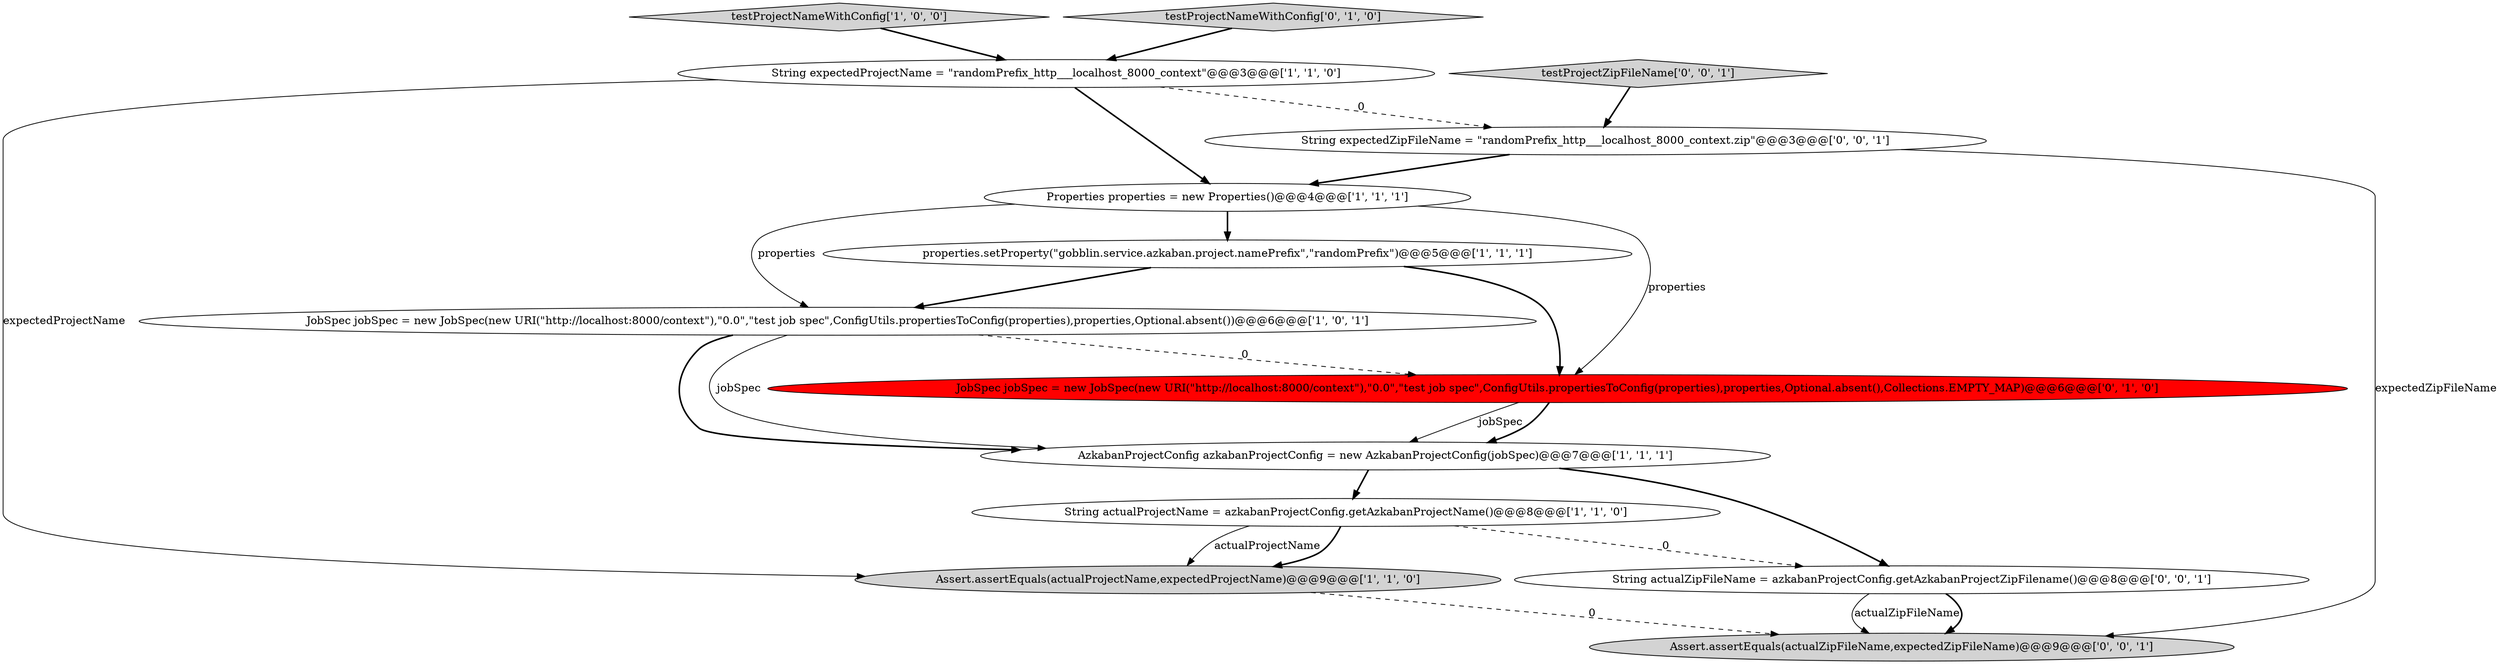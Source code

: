 digraph {
8 [style = filled, label = "JobSpec jobSpec = new JobSpec(new URI(\"http://localhost:8000/context\"),\"0.0\",\"test job spec\",ConfigUtils.propertiesToConfig(properties),properties,Optional.absent(),Collections.EMPTY_MAP)@@@6@@@['0', '1', '0']", fillcolor = red, shape = ellipse image = "AAA1AAABBB2BBB"];
0 [style = filled, label = "testProjectNameWithConfig['1', '0', '0']", fillcolor = lightgray, shape = diamond image = "AAA0AAABBB1BBB"];
7 [style = filled, label = "JobSpec jobSpec = new JobSpec(new URI(\"http://localhost:8000/context\"),\"0.0\",\"test job spec\",ConfigUtils.propertiesToConfig(properties),properties,Optional.absent())@@@6@@@['1', '0', '1']", fillcolor = white, shape = ellipse image = "AAA0AAABBB1BBB"];
11 [style = filled, label = "testProjectZipFileName['0', '0', '1']", fillcolor = lightgray, shape = diamond image = "AAA0AAABBB3BBB"];
9 [style = filled, label = "testProjectNameWithConfig['0', '1', '0']", fillcolor = lightgray, shape = diamond image = "AAA0AAABBB2BBB"];
4 [style = filled, label = "String actualProjectName = azkabanProjectConfig.getAzkabanProjectName()@@@8@@@['1', '1', '0']", fillcolor = white, shape = ellipse image = "AAA0AAABBB1BBB"];
12 [style = filled, label = "String expectedZipFileName = \"randomPrefix_http___localhost_8000_context.zip\"@@@3@@@['0', '0', '1']", fillcolor = white, shape = ellipse image = "AAA0AAABBB3BBB"];
2 [style = filled, label = "String expectedProjectName = \"randomPrefix_http___localhost_8000_context\"@@@3@@@['1', '1', '0']", fillcolor = white, shape = ellipse image = "AAA0AAABBB1BBB"];
5 [style = filled, label = "AzkabanProjectConfig azkabanProjectConfig = new AzkabanProjectConfig(jobSpec)@@@7@@@['1', '1', '1']", fillcolor = white, shape = ellipse image = "AAA0AAABBB1BBB"];
1 [style = filled, label = "Assert.assertEquals(actualProjectName,expectedProjectName)@@@9@@@['1', '1', '0']", fillcolor = lightgray, shape = ellipse image = "AAA0AAABBB1BBB"];
6 [style = filled, label = "properties.setProperty(\"gobblin.service.azkaban.project.namePrefix\",\"randomPrefix\")@@@5@@@['1', '1', '1']", fillcolor = white, shape = ellipse image = "AAA0AAABBB1BBB"];
3 [style = filled, label = "Properties properties = new Properties()@@@4@@@['1', '1', '1']", fillcolor = white, shape = ellipse image = "AAA0AAABBB1BBB"];
13 [style = filled, label = "String actualZipFileName = azkabanProjectConfig.getAzkabanProjectZipFilename()@@@8@@@['0', '0', '1']", fillcolor = white, shape = ellipse image = "AAA0AAABBB3BBB"];
10 [style = filled, label = "Assert.assertEquals(actualZipFileName,expectedZipFileName)@@@9@@@['0', '0', '1']", fillcolor = lightgray, shape = ellipse image = "AAA0AAABBB3BBB"];
8->5 [style = solid, label="jobSpec"];
13->10 [style = solid, label="actualZipFileName"];
13->10 [style = bold, label=""];
3->7 [style = solid, label="properties"];
9->2 [style = bold, label=""];
2->3 [style = bold, label=""];
0->2 [style = bold, label=""];
7->8 [style = dashed, label="0"];
3->6 [style = bold, label=""];
11->12 [style = bold, label=""];
1->10 [style = dashed, label="0"];
2->12 [style = dashed, label="0"];
4->1 [style = solid, label="actualProjectName"];
7->5 [style = bold, label=""];
3->8 [style = solid, label="properties"];
8->5 [style = bold, label=""];
5->13 [style = bold, label=""];
5->4 [style = bold, label=""];
6->8 [style = bold, label=""];
2->1 [style = solid, label="expectedProjectName"];
4->1 [style = bold, label=""];
12->3 [style = bold, label=""];
7->5 [style = solid, label="jobSpec"];
12->10 [style = solid, label="expectedZipFileName"];
6->7 [style = bold, label=""];
4->13 [style = dashed, label="0"];
}

